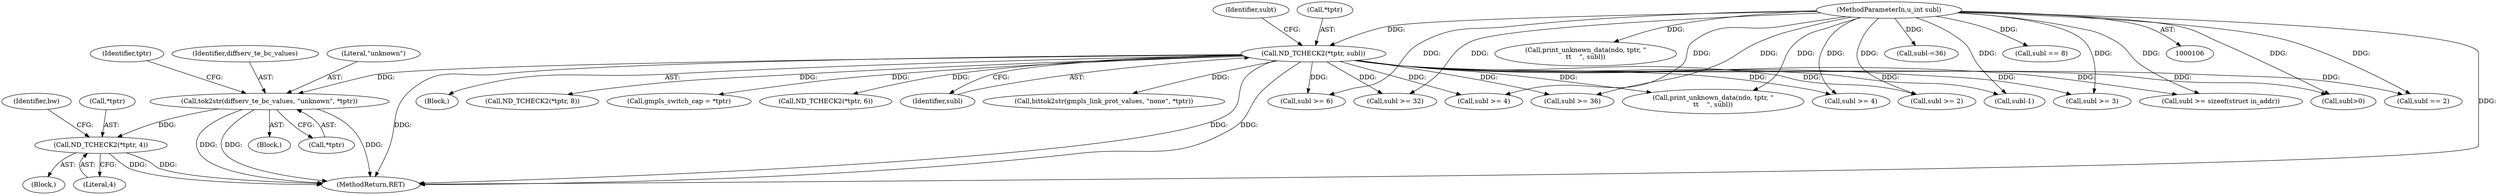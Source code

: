 digraph "1_tcpdump_5d0d76e88ee2d3236d7e032589d6f1d4ec5f7b1e@del" {
"1000285" [label="(Call,ND_TCHECK2(*tptr, 4))"];
"1000262" [label="(Call,tok2str(diffserv_te_bc_values, \"unknown\", *tptr))"];
"1000132" [label="(Call,ND_TCHECK2(*tptr, subl))"];
"1000110" [label="(MethodParameterIn,u_int subl)"];
"1000187" [label="(Call,subl >= 4)"];
"1000262" [label="(Call,tok2str(diffserv_te_bc_values, \"unknown\", *tptr))"];
"1000110" [label="(MethodParameterIn,u_int subl)"];
"1000112" [label="(Block,)"];
"1000330" [label="(Call,subl == 2)"];
"1000317" [label="(Call,subl >= 3)"];
"1000576" [label="(Call,print_unknown_data(ndo, tptr, \"\n\t\t    \", subl))"];
"1000291" [label="(Identifier,bw)"];
"1000268" [label="(Identifier,tptr)"];
"1000132" [label="(Call,ND_TCHECK2(*tptr, subl))"];
"1000407" [label="(Call,subl >= 36)"];
"1000284" [label="(Block,)"];
"1000529" [label="(Call,ND_TCHECK2(*tptr, 8))"];
"1000263" [label="(Identifier,diffserv_te_bc_values)"];
"1000288" [label="(Literal,4)"];
"1000171" [label="(Call,subl >= sizeof(struct in_addr))"];
"1000570" [label="(Call,subl>0)"];
"1000261" [label="(Block,)"];
"1000264" [label="(Literal,\"unknown\")"];
"1000137" [label="(Identifier,subt)"];
"1000350" [label="(Call,subl >= 2)"];
"1000372" [label="(Call,subl >= 6)"];
"1000285" [label="(Call,ND_TCHECK2(*tptr, 4))"];
"1000212" [label="(Call,subl >= 32)"];
"1000286" [label="(Call,*tptr)"];
"1000133" [label="(Call,*tptr)"];
"1000411" [label="(Call,gmpls_switch_cap = *tptr)"];
"1000492" [label="(Call,ND_TCHECK2(*tptr, 6))"];
"1000135" [label="(Identifier,subl)"];
"1000265" [label="(Call,*tptr)"];
"1000482" [label="(Call,subl-=36)"];
"1000587" [label="(Call,print_unknown_data(ndo, tptr, \"\n\t\t    \", subl))"];
"1000155" [label="(Call,subl == 8)"];
"1000143" [label="(Call,subl >= 4)"];
"1000278" [label="(Call,subl-1)"];
"1000360" [label="(Call,bittok2str(gmpls_link_prot_values, \"none\", *tptr))"];
"1000600" [label="(MethodReturn,RET)"];
"1000285" -> "1000284"  [label="AST: "];
"1000285" -> "1000288"  [label="CFG: "];
"1000286" -> "1000285"  [label="AST: "];
"1000288" -> "1000285"  [label="AST: "];
"1000291" -> "1000285"  [label="CFG: "];
"1000285" -> "1000600"  [label="DDG: "];
"1000285" -> "1000600"  [label="DDG: "];
"1000262" -> "1000285"  [label="DDG: "];
"1000262" -> "1000261"  [label="AST: "];
"1000262" -> "1000265"  [label="CFG: "];
"1000263" -> "1000262"  [label="AST: "];
"1000264" -> "1000262"  [label="AST: "];
"1000265" -> "1000262"  [label="AST: "];
"1000268" -> "1000262"  [label="CFG: "];
"1000262" -> "1000600"  [label="DDG: "];
"1000262" -> "1000600"  [label="DDG: "];
"1000262" -> "1000600"  [label="DDG: "];
"1000132" -> "1000262"  [label="DDG: "];
"1000132" -> "1000112"  [label="AST: "];
"1000132" -> "1000135"  [label="CFG: "];
"1000133" -> "1000132"  [label="AST: "];
"1000135" -> "1000132"  [label="AST: "];
"1000137" -> "1000132"  [label="CFG: "];
"1000132" -> "1000600"  [label="DDG: "];
"1000132" -> "1000600"  [label="DDG: "];
"1000132" -> "1000600"  [label="DDG: "];
"1000110" -> "1000132"  [label="DDG: "];
"1000132" -> "1000143"  [label="DDG: "];
"1000132" -> "1000171"  [label="DDG: "];
"1000132" -> "1000187"  [label="DDG: "];
"1000132" -> "1000212"  [label="DDG: "];
"1000132" -> "1000278"  [label="DDG: "];
"1000132" -> "1000317"  [label="DDG: "];
"1000132" -> "1000330"  [label="DDG: "];
"1000132" -> "1000350"  [label="DDG: "];
"1000132" -> "1000360"  [label="DDG: "];
"1000132" -> "1000372"  [label="DDG: "];
"1000132" -> "1000407"  [label="DDG: "];
"1000132" -> "1000411"  [label="DDG: "];
"1000132" -> "1000492"  [label="DDG: "];
"1000132" -> "1000529"  [label="DDG: "];
"1000132" -> "1000570"  [label="DDG: "];
"1000132" -> "1000587"  [label="DDG: "];
"1000110" -> "1000106"  [label="AST: "];
"1000110" -> "1000600"  [label="DDG: "];
"1000110" -> "1000143"  [label="DDG: "];
"1000110" -> "1000155"  [label="DDG: "];
"1000110" -> "1000171"  [label="DDG: "];
"1000110" -> "1000187"  [label="DDG: "];
"1000110" -> "1000212"  [label="DDG: "];
"1000110" -> "1000278"  [label="DDG: "];
"1000110" -> "1000317"  [label="DDG: "];
"1000110" -> "1000330"  [label="DDG: "];
"1000110" -> "1000350"  [label="DDG: "];
"1000110" -> "1000372"  [label="DDG: "];
"1000110" -> "1000407"  [label="DDG: "];
"1000110" -> "1000482"  [label="DDG: "];
"1000110" -> "1000570"  [label="DDG: "];
"1000110" -> "1000576"  [label="DDG: "];
"1000110" -> "1000587"  [label="DDG: "];
}
